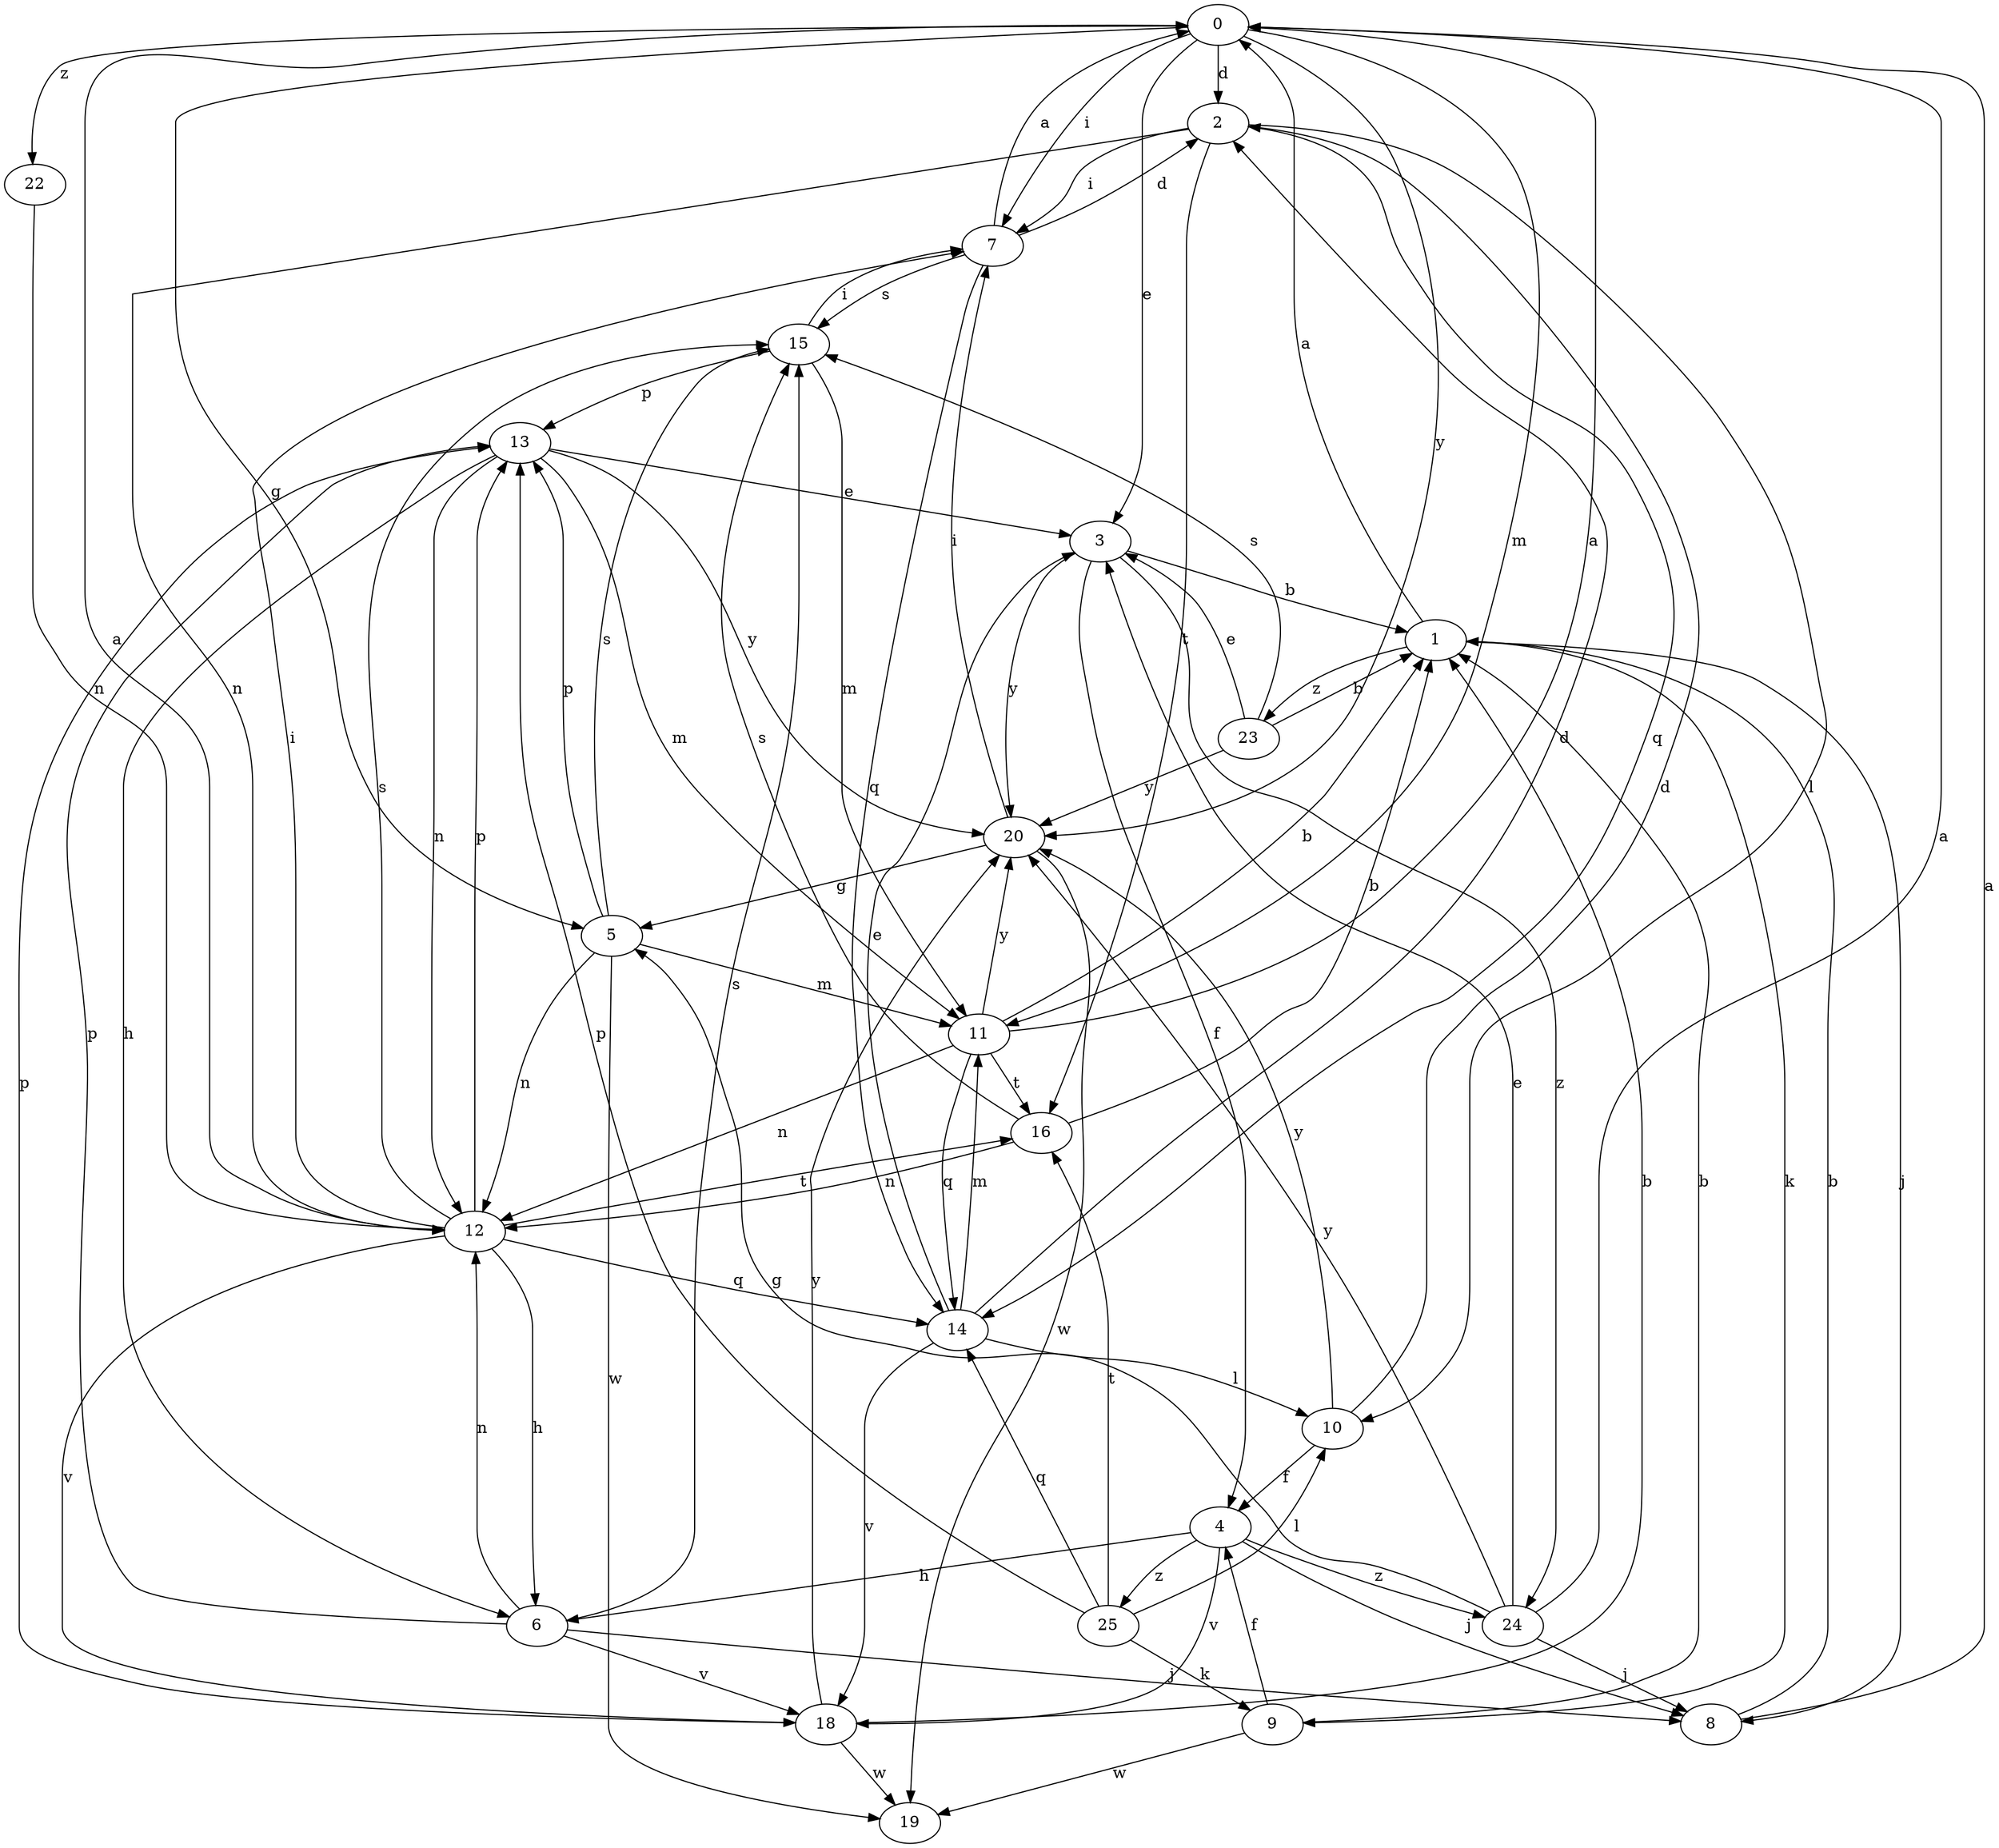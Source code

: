 strict digraph  {
0;
1;
2;
3;
4;
5;
6;
7;
8;
9;
10;
11;
12;
13;
14;
15;
16;
18;
19;
20;
22;
23;
24;
25;
0 -> 2  [label=d];
0 -> 3  [label=e];
0 -> 5  [label=g];
0 -> 7  [label=i];
0 -> 11  [label=m];
0 -> 20  [label=y];
0 -> 22  [label=z];
1 -> 0  [label=a];
1 -> 8  [label=j];
1 -> 9  [label=k];
1 -> 23  [label=z];
2 -> 7  [label=i];
2 -> 10  [label=l];
2 -> 12  [label=n];
2 -> 14  [label=q];
2 -> 16  [label=t];
3 -> 1  [label=b];
3 -> 4  [label=f];
3 -> 20  [label=y];
3 -> 24  [label=z];
4 -> 6  [label=h];
4 -> 8  [label=j];
4 -> 18  [label=v];
4 -> 24  [label=z];
4 -> 25  [label=z];
5 -> 11  [label=m];
5 -> 12  [label=n];
5 -> 13  [label=p];
5 -> 15  [label=s];
5 -> 19  [label=w];
6 -> 8  [label=j];
6 -> 12  [label=n];
6 -> 13  [label=p];
6 -> 15  [label=s];
6 -> 18  [label=v];
7 -> 0  [label=a];
7 -> 2  [label=d];
7 -> 14  [label=q];
7 -> 15  [label=s];
8 -> 0  [label=a];
8 -> 1  [label=b];
9 -> 1  [label=b];
9 -> 4  [label=f];
9 -> 19  [label=w];
10 -> 2  [label=d];
10 -> 4  [label=f];
10 -> 20  [label=y];
11 -> 0  [label=a];
11 -> 1  [label=b];
11 -> 12  [label=n];
11 -> 14  [label=q];
11 -> 16  [label=t];
11 -> 20  [label=y];
12 -> 0  [label=a];
12 -> 6  [label=h];
12 -> 7  [label=i];
12 -> 13  [label=p];
12 -> 14  [label=q];
12 -> 15  [label=s];
12 -> 16  [label=t];
12 -> 18  [label=v];
13 -> 3  [label=e];
13 -> 6  [label=h];
13 -> 11  [label=m];
13 -> 12  [label=n];
13 -> 20  [label=y];
14 -> 2  [label=d];
14 -> 3  [label=e];
14 -> 10  [label=l];
14 -> 11  [label=m];
14 -> 18  [label=v];
15 -> 7  [label=i];
15 -> 11  [label=m];
15 -> 13  [label=p];
16 -> 1  [label=b];
16 -> 12  [label=n];
16 -> 15  [label=s];
18 -> 1  [label=b];
18 -> 13  [label=p];
18 -> 19  [label=w];
18 -> 20  [label=y];
20 -> 5  [label=g];
20 -> 7  [label=i];
20 -> 19  [label=w];
22 -> 12  [label=n];
23 -> 1  [label=b];
23 -> 3  [label=e];
23 -> 15  [label=s];
23 -> 20  [label=y];
24 -> 0  [label=a];
24 -> 3  [label=e];
24 -> 5  [label=g];
24 -> 8  [label=j];
24 -> 20  [label=y];
25 -> 9  [label=k];
25 -> 10  [label=l];
25 -> 13  [label=p];
25 -> 14  [label=q];
25 -> 16  [label=t];
}

